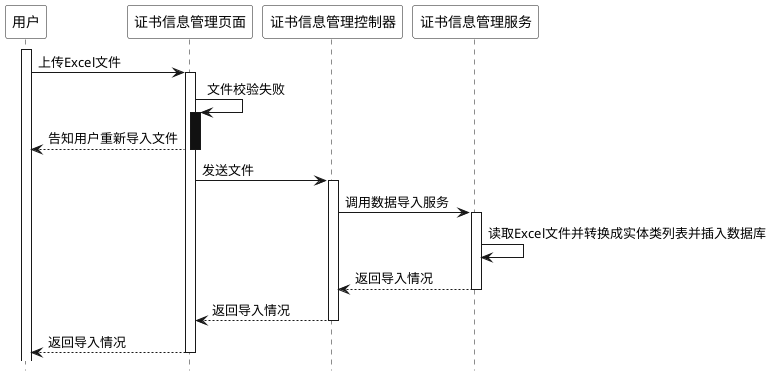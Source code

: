 @startuml written_import

hide footbox
skinparam sequence {
  ParticipantBackgroundColor #ffffff
  ParticipantFontColor #000000
}

participant 用户
participant 证书信息管理页面
participant 证书信息管理控制器
participant 证书信息管理服务

activate 用户
用户 -> 证书信息管理页面: 上传Excel文件

activate 证书信息管理页面
证书信息管理页面 -> 证书信息管理页面: 文件校验失败

activate 证书信息管理页面 #1
证书信息管理页面 --> 用户: 告知用户重新导入文件
deactivate 证书信息管理页面 #1

证书信息管理页面 -> 证书信息管理控制器: 发送文件

activate 证书信息管理控制器
证书信息管理控制器 -> 证书信息管理服务: 调用数据导入服务

activate 证书信息管理服务
证书信息管理服务 -> 证书信息管理服务: 读取Excel文件并转换成实体类列表并插入数据库

证书信息管理服务 --> 证书信息管理控制器: 返回导入情况
deactivate 证书信息管理服务

证书信息管理控制器 --> 证书信息管理页面: 返回导入情况
deactivate 证书信息管理控制器

证书信息管理页面 --> 用户: 返回导入情况
deactivate 证书信息管理页面

@enduml